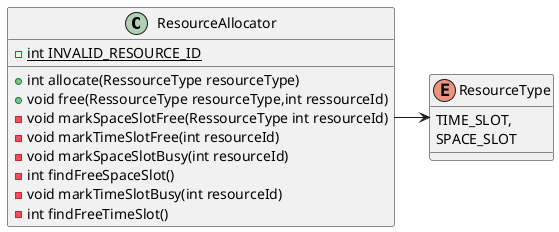 @startuml
class ResourceAllocator{
    - int {static} INVALID_RESOURCE_ID
    + int allocate(RessourceType resourceType)
    + void free(RessourceType resourceType,int ressourceId)
    - void markSpaceSlotFree(RessourceType int resourceId)
    - void markTimeSlotFree(int resourceId)
    - void markSpaceSlotBusy(int resourceId)
    - int findFreeSpaceSlot()
    - void markTimeSlotBusy(int resourceId)
    - int findFreeTimeSlot()
}

enum ResourceType{
    TIME_SLOT,
    SPACE_SLOT 
}

ResourceAllocator -> ResourceType
@enduml